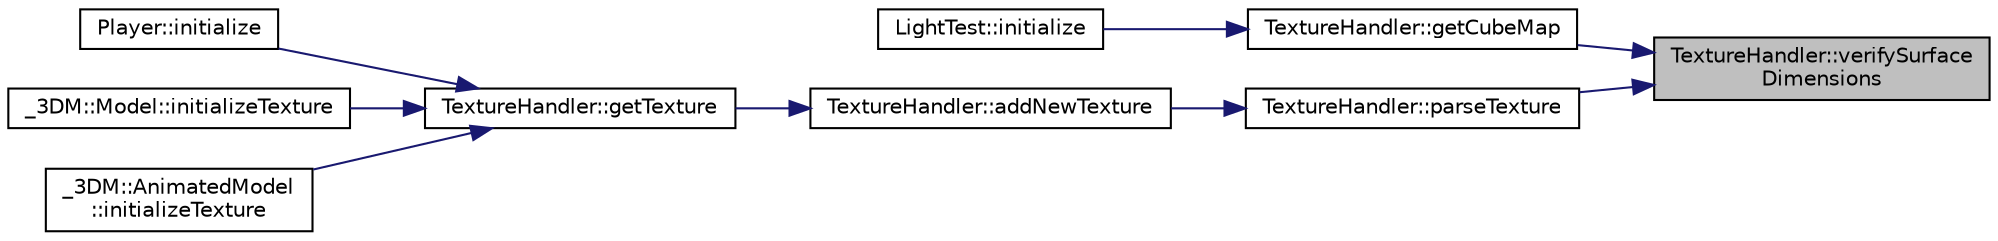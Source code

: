 digraph "TextureHandler::verifySurfaceDimensions"
{
 // INTERACTIVE_SVG=YES
 // LATEX_PDF_SIZE
  edge [fontname="Helvetica",fontsize="10",labelfontname="Helvetica",labelfontsize="10"];
  node [fontname="Helvetica",fontsize="10",shape=record];
  rankdir="RL";
  Node1 [label="TextureHandler::verifySurface\lDimensions",height=0.2,width=0.4,color="black", fillcolor="grey75", style="filled", fontcolor="black",tooltip=" "];
  Node1 -> Node2 [dir="back",color="midnightblue",fontsize="10",style="solid",fontname="Helvetica"];
  Node2 [label="TextureHandler::getCubeMap",height=0.2,width=0.4,color="black", fillcolor="white", style="filled",URL="$d7/d13/class_texture_handler.html#a1d4efa4415a09687bedc87f21e3fb68a",tooltip=" "];
  Node2 -> Node3 [dir="back",color="midnightblue",fontsize="10",style="solid",fontname="Helvetica"];
  Node3 [label="LightTest::initialize",height=0.2,width=0.4,color="black", fillcolor="white", style="filled",URL="$d1/d45/class_light_test.html#acfa774548a0298d8240d5d73d20fe676",tooltip=" "];
  Node1 -> Node4 [dir="back",color="midnightblue",fontsize="10",style="solid",fontname="Helvetica"];
  Node4 [label="TextureHandler::parseTexture",height=0.2,width=0.4,color="black", fillcolor="white", style="filled",URL="$d7/d13/class_texture_handler.html#a11178629a8ef637496caabd5ddbae66d",tooltip=" "];
  Node4 -> Node5 [dir="back",color="midnightblue",fontsize="10",style="solid",fontname="Helvetica"];
  Node5 [label="TextureHandler::addNewTexture",height=0.2,width=0.4,color="black", fillcolor="white", style="filled",URL="$d7/d13/class_texture_handler.html#a7b2135a42ef0d0d83fcfe8cf8d61828e",tooltip=" "];
  Node5 -> Node6 [dir="back",color="midnightblue",fontsize="10",style="solid",fontname="Helvetica"];
  Node6 [label="TextureHandler::getTexture",height=0.2,width=0.4,color="black", fillcolor="white", style="filled",URL="$d7/d13/class_texture_handler.html#a85fb7e3ae43c7a58a288e7285b9e58bf",tooltip=" "];
  Node6 -> Node7 [dir="back",color="midnightblue",fontsize="10",style="solid",fontname="Helvetica"];
  Node7 [label="Player::initialize",height=0.2,width=0.4,color="black", fillcolor="white", style="filled",URL="$d8/d53/class_player.html#a74539e4ea62aea94ea420052bac78292",tooltip=" "];
  Node6 -> Node8 [dir="back",color="midnightblue",fontsize="10",style="solid",fontname="Helvetica"];
  Node8 [label="_3DM::Model::initializeTexture",height=0.2,width=0.4,color="black", fillcolor="white", style="filled",URL="$d3/d96/class__3_d_m_1_1_model.html#a4e709f9f65b099c0744e0fc21adeeb5d",tooltip=" "];
  Node6 -> Node9 [dir="back",color="midnightblue",fontsize="10",style="solid",fontname="Helvetica"];
  Node9 [label="_3DM::AnimatedModel\l::initializeTexture",height=0.2,width=0.4,color="black", fillcolor="white", style="filled",URL="$de/d92/class__3_d_m_1_1_animated_model.html#a45567581e2a85fd3e8358d43028ec8a7",tooltip=" "];
}
